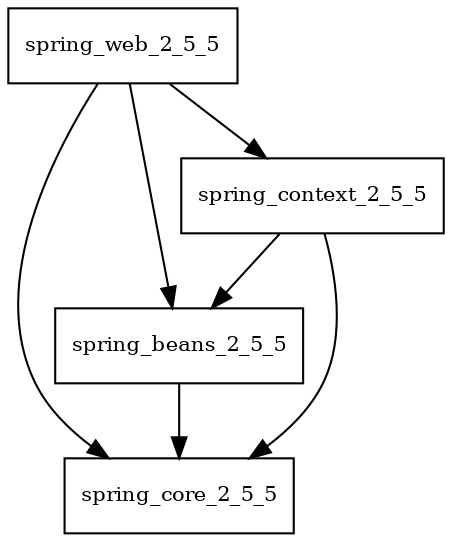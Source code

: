digraph dependencies {
  node [shape = box, fontsize=10.0];
  spring_beans_2_5_5 -> spring_core_2_5_5;
  spring_context_2_5_5 -> spring_beans_2_5_5;
  spring_context_2_5_5 -> spring_core_2_5_5;
  spring_web_2_5_5 -> spring_beans_2_5_5;
  spring_web_2_5_5 -> spring_context_2_5_5;
  spring_web_2_5_5 -> spring_core_2_5_5;
}
